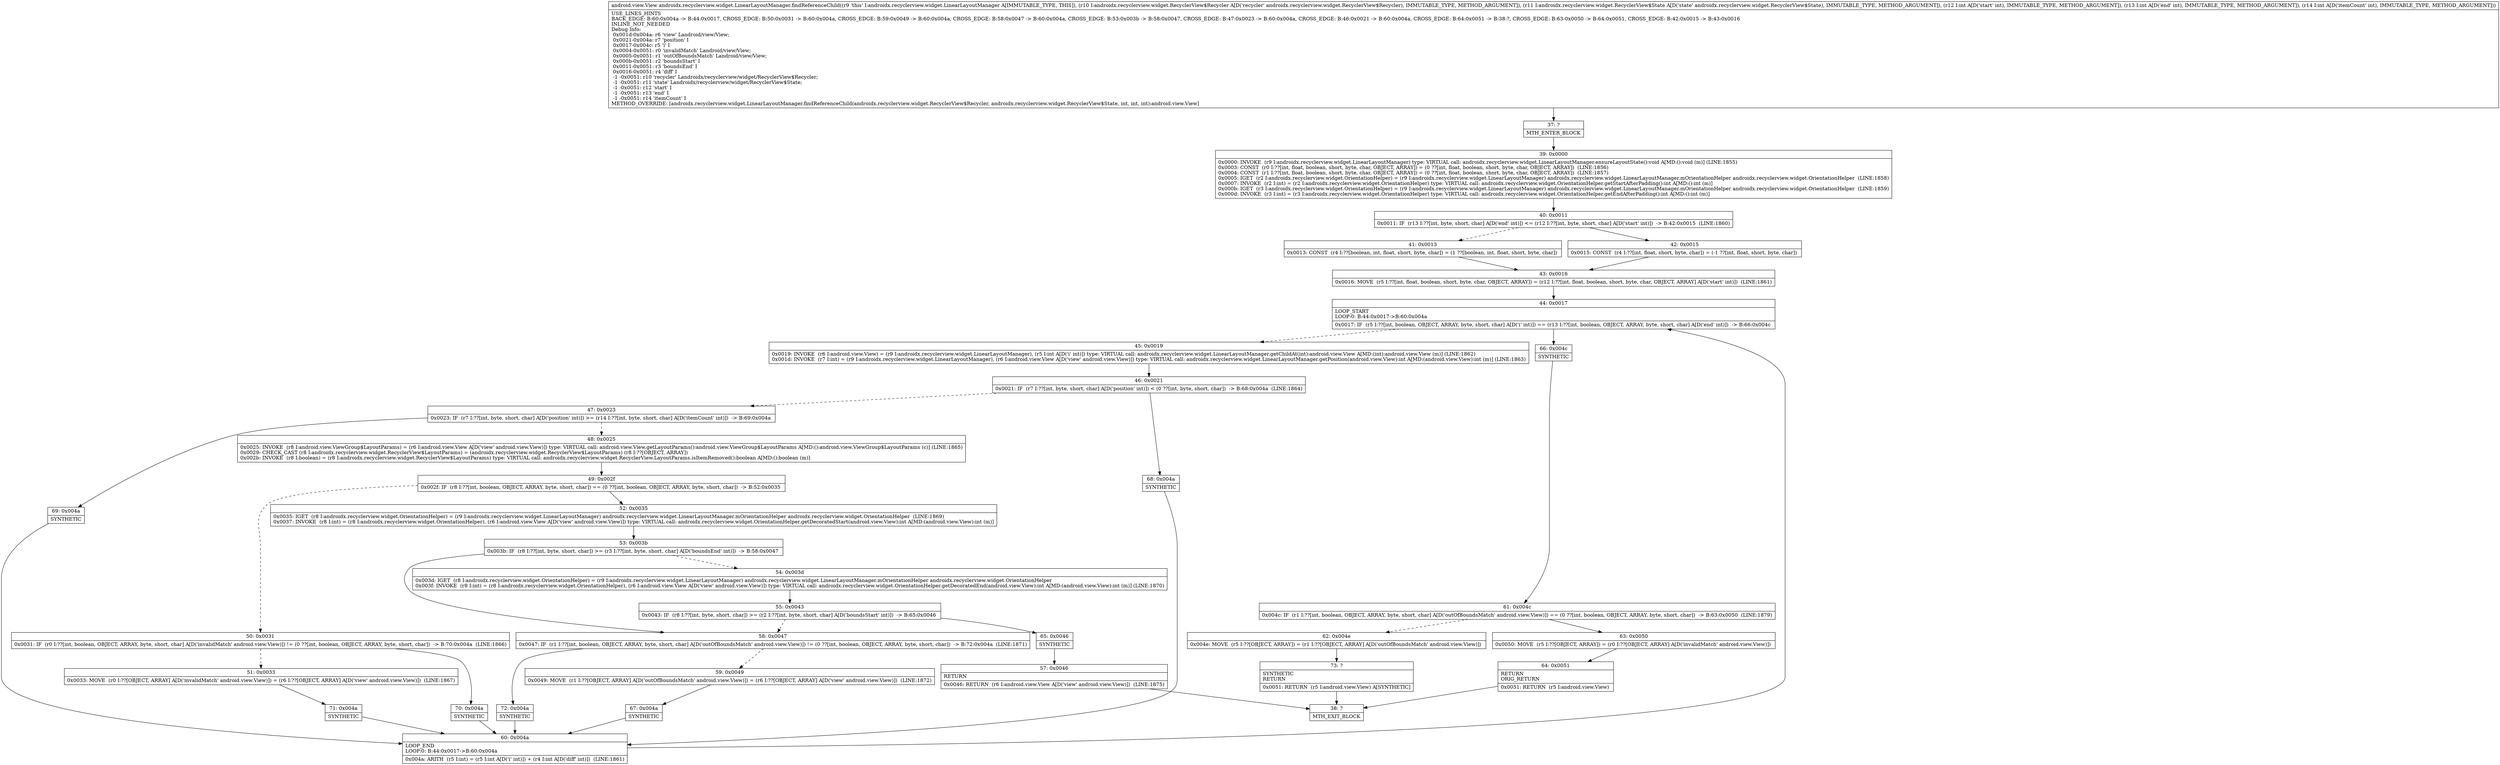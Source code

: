 digraph "CFG forandroidx.recyclerview.widget.LinearLayoutManager.findReferenceChild(Landroidx\/recyclerview\/widget\/RecyclerView$Recycler;Landroidx\/recyclerview\/widget\/RecyclerView$State;III)Landroid\/view\/View;" {
Node_37 [shape=record,label="{37\:\ ?|MTH_ENTER_BLOCK\l}"];
Node_39 [shape=record,label="{39\:\ 0x0000|0x0000: INVOKE  (r9 I:androidx.recyclerview.widget.LinearLayoutManager) type: VIRTUAL call: androidx.recyclerview.widget.LinearLayoutManager.ensureLayoutState():void A[MD:():void (m)] (LINE:1855)\l0x0003: CONST  (r0 I:??[int, float, boolean, short, byte, char, OBJECT, ARRAY]) = (0 ??[int, float, boolean, short, byte, char, OBJECT, ARRAY])  (LINE:1856)\l0x0004: CONST  (r1 I:??[int, float, boolean, short, byte, char, OBJECT, ARRAY]) = (0 ??[int, float, boolean, short, byte, char, OBJECT, ARRAY])  (LINE:1857)\l0x0005: IGET  (r2 I:androidx.recyclerview.widget.OrientationHelper) = (r9 I:androidx.recyclerview.widget.LinearLayoutManager) androidx.recyclerview.widget.LinearLayoutManager.mOrientationHelper androidx.recyclerview.widget.OrientationHelper  (LINE:1858)\l0x0007: INVOKE  (r2 I:int) = (r2 I:androidx.recyclerview.widget.OrientationHelper) type: VIRTUAL call: androidx.recyclerview.widget.OrientationHelper.getStartAfterPadding():int A[MD:():int (m)]\l0x000b: IGET  (r3 I:androidx.recyclerview.widget.OrientationHelper) = (r9 I:androidx.recyclerview.widget.LinearLayoutManager) androidx.recyclerview.widget.LinearLayoutManager.mOrientationHelper androidx.recyclerview.widget.OrientationHelper  (LINE:1859)\l0x000d: INVOKE  (r3 I:int) = (r3 I:androidx.recyclerview.widget.OrientationHelper) type: VIRTUAL call: androidx.recyclerview.widget.OrientationHelper.getEndAfterPadding():int A[MD:():int (m)]\l}"];
Node_40 [shape=record,label="{40\:\ 0x0011|0x0011: IF  (r13 I:??[int, byte, short, char] A[D('end' int)]) \<= (r12 I:??[int, byte, short, char] A[D('start' int)])  \-\> B:42:0x0015  (LINE:1860)\l}"];
Node_41 [shape=record,label="{41\:\ 0x0013|0x0013: CONST  (r4 I:??[boolean, int, float, short, byte, char]) = (1 ??[boolean, int, float, short, byte, char]) \l}"];
Node_43 [shape=record,label="{43\:\ 0x0016|0x0016: MOVE  (r5 I:??[int, float, boolean, short, byte, char, OBJECT, ARRAY]) = (r12 I:??[int, float, boolean, short, byte, char, OBJECT, ARRAY] A[D('start' int)])  (LINE:1861)\l}"];
Node_44 [shape=record,label="{44\:\ 0x0017|LOOP_START\lLOOP:0: B:44:0x0017\-\>B:60:0x004a\l|0x0017: IF  (r5 I:??[int, boolean, OBJECT, ARRAY, byte, short, char] A[D('i' int)]) == (r13 I:??[int, boolean, OBJECT, ARRAY, byte, short, char] A[D('end' int)])  \-\> B:66:0x004c \l}"];
Node_45 [shape=record,label="{45\:\ 0x0019|0x0019: INVOKE  (r6 I:android.view.View) = (r9 I:androidx.recyclerview.widget.LinearLayoutManager), (r5 I:int A[D('i' int)]) type: VIRTUAL call: androidx.recyclerview.widget.LinearLayoutManager.getChildAt(int):android.view.View A[MD:(int):android.view.View (m)] (LINE:1862)\l0x001d: INVOKE  (r7 I:int) = (r9 I:androidx.recyclerview.widget.LinearLayoutManager), (r6 I:android.view.View A[D('view' android.view.View)]) type: VIRTUAL call: androidx.recyclerview.widget.LinearLayoutManager.getPosition(android.view.View):int A[MD:(android.view.View):int (m)] (LINE:1863)\l}"];
Node_46 [shape=record,label="{46\:\ 0x0021|0x0021: IF  (r7 I:??[int, byte, short, char] A[D('position' int)]) \< (0 ??[int, byte, short, char])  \-\> B:68:0x004a  (LINE:1864)\l}"];
Node_47 [shape=record,label="{47\:\ 0x0023|0x0023: IF  (r7 I:??[int, byte, short, char] A[D('position' int)]) \>= (r14 I:??[int, byte, short, char] A[D('itemCount' int)])  \-\> B:69:0x004a \l}"];
Node_48 [shape=record,label="{48\:\ 0x0025|0x0025: INVOKE  (r8 I:android.view.ViewGroup$LayoutParams) = (r6 I:android.view.View A[D('view' android.view.View)]) type: VIRTUAL call: android.view.View.getLayoutParams():android.view.ViewGroup$LayoutParams A[MD:():android.view.ViewGroup$LayoutParams (c)] (LINE:1865)\l0x0029: CHECK_CAST (r8 I:androidx.recyclerview.widget.RecyclerView$LayoutParams) = (androidx.recyclerview.widget.RecyclerView$LayoutParams) (r8 I:??[OBJECT, ARRAY]) \l0x002b: INVOKE  (r8 I:boolean) = (r8 I:androidx.recyclerview.widget.RecyclerView$LayoutParams) type: VIRTUAL call: androidx.recyclerview.widget.RecyclerView.LayoutParams.isItemRemoved():boolean A[MD:():boolean (m)]\l}"];
Node_49 [shape=record,label="{49\:\ 0x002f|0x002f: IF  (r8 I:??[int, boolean, OBJECT, ARRAY, byte, short, char]) == (0 ??[int, boolean, OBJECT, ARRAY, byte, short, char])  \-\> B:52:0x0035 \l}"];
Node_50 [shape=record,label="{50\:\ 0x0031|0x0031: IF  (r0 I:??[int, boolean, OBJECT, ARRAY, byte, short, char] A[D('invalidMatch' android.view.View)]) != (0 ??[int, boolean, OBJECT, ARRAY, byte, short, char])  \-\> B:70:0x004a  (LINE:1866)\l}"];
Node_51 [shape=record,label="{51\:\ 0x0033|0x0033: MOVE  (r0 I:??[OBJECT, ARRAY] A[D('invalidMatch' android.view.View)]) = (r6 I:??[OBJECT, ARRAY] A[D('view' android.view.View)])  (LINE:1867)\l}"];
Node_71 [shape=record,label="{71\:\ 0x004a|SYNTHETIC\l}"];
Node_60 [shape=record,label="{60\:\ 0x004a|LOOP_END\lLOOP:0: B:44:0x0017\-\>B:60:0x004a\l|0x004a: ARITH  (r5 I:int) = (r5 I:int A[D('i' int)]) + (r4 I:int A[D('diff' int)])  (LINE:1861)\l}"];
Node_70 [shape=record,label="{70\:\ 0x004a|SYNTHETIC\l}"];
Node_52 [shape=record,label="{52\:\ 0x0035|0x0035: IGET  (r8 I:androidx.recyclerview.widget.OrientationHelper) = (r9 I:androidx.recyclerview.widget.LinearLayoutManager) androidx.recyclerview.widget.LinearLayoutManager.mOrientationHelper androidx.recyclerview.widget.OrientationHelper  (LINE:1869)\l0x0037: INVOKE  (r8 I:int) = (r8 I:androidx.recyclerview.widget.OrientationHelper), (r6 I:android.view.View A[D('view' android.view.View)]) type: VIRTUAL call: androidx.recyclerview.widget.OrientationHelper.getDecoratedStart(android.view.View):int A[MD:(android.view.View):int (m)]\l}"];
Node_53 [shape=record,label="{53\:\ 0x003b|0x003b: IF  (r8 I:??[int, byte, short, char]) \>= (r3 I:??[int, byte, short, char] A[D('boundsEnd' int)])  \-\> B:58:0x0047 \l}"];
Node_54 [shape=record,label="{54\:\ 0x003d|0x003d: IGET  (r8 I:androidx.recyclerview.widget.OrientationHelper) = (r9 I:androidx.recyclerview.widget.LinearLayoutManager) androidx.recyclerview.widget.LinearLayoutManager.mOrientationHelper androidx.recyclerview.widget.OrientationHelper \l0x003f: INVOKE  (r8 I:int) = (r8 I:androidx.recyclerview.widget.OrientationHelper), (r6 I:android.view.View A[D('view' android.view.View)]) type: VIRTUAL call: androidx.recyclerview.widget.OrientationHelper.getDecoratedEnd(android.view.View):int A[MD:(android.view.View):int (m)] (LINE:1870)\l}"];
Node_55 [shape=record,label="{55\:\ 0x0043|0x0043: IF  (r8 I:??[int, byte, short, char]) \>= (r2 I:??[int, byte, short, char] A[D('boundsStart' int)])  \-\> B:65:0x0046 \l}"];
Node_65 [shape=record,label="{65\:\ 0x0046|SYNTHETIC\l}"];
Node_57 [shape=record,label="{57\:\ 0x0046|RETURN\l|0x0046: RETURN  (r6 I:android.view.View A[D('view' android.view.View)])  (LINE:1875)\l}"];
Node_38 [shape=record,label="{38\:\ ?|MTH_EXIT_BLOCK\l}"];
Node_58 [shape=record,label="{58\:\ 0x0047|0x0047: IF  (r1 I:??[int, boolean, OBJECT, ARRAY, byte, short, char] A[D('outOfBoundsMatch' android.view.View)]) != (0 ??[int, boolean, OBJECT, ARRAY, byte, short, char])  \-\> B:72:0x004a  (LINE:1871)\l}"];
Node_59 [shape=record,label="{59\:\ 0x0049|0x0049: MOVE  (r1 I:??[OBJECT, ARRAY] A[D('outOfBoundsMatch' android.view.View)]) = (r6 I:??[OBJECT, ARRAY] A[D('view' android.view.View)])  (LINE:1872)\l}"];
Node_67 [shape=record,label="{67\:\ 0x004a|SYNTHETIC\l}"];
Node_72 [shape=record,label="{72\:\ 0x004a|SYNTHETIC\l}"];
Node_69 [shape=record,label="{69\:\ 0x004a|SYNTHETIC\l}"];
Node_68 [shape=record,label="{68\:\ 0x004a|SYNTHETIC\l}"];
Node_66 [shape=record,label="{66\:\ 0x004c|SYNTHETIC\l}"];
Node_61 [shape=record,label="{61\:\ 0x004c|0x004c: IF  (r1 I:??[int, boolean, OBJECT, ARRAY, byte, short, char] A[D('outOfBoundsMatch' android.view.View)]) == (0 ??[int, boolean, OBJECT, ARRAY, byte, short, char])  \-\> B:63:0x0050  (LINE:1879)\l}"];
Node_62 [shape=record,label="{62\:\ 0x004e|0x004e: MOVE  (r5 I:??[OBJECT, ARRAY]) = (r1 I:??[OBJECT, ARRAY] A[D('outOfBoundsMatch' android.view.View)]) \l}"];
Node_73 [shape=record,label="{73\:\ ?|SYNTHETIC\lRETURN\l|0x0051: RETURN  (r5 I:android.view.View) A[SYNTHETIC]\l}"];
Node_63 [shape=record,label="{63\:\ 0x0050|0x0050: MOVE  (r5 I:??[OBJECT, ARRAY]) = (r0 I:??[OBJECT, ARRAY] A[D('invalidMatch' android.view.View)]) \l}"];
Node_64 [shape=record,label="{64\:\ 0x0051|RETURN\lORIG_RETURN\l|0x0051: RETURN  (r5 I:android.view.View) \l}"];
Node_42 [shape=record,label="{42\:\ 0x0015|0x0015: CONST  (r4 I:??[int, float, short, byte, char]) = (\-1 ??[int, float, short, byte, char]) \l}"];
MethodNode[shape=record,label="{android.view.View androidx.recyclerview.widget.LinearLayoutManager.findReferenceChild((r9 'this' I:androidx.recyclerview.widget.LinearLayoutManager A[IMMUTABLE_TYPE, THIS]), (r10 I:androidx.recyclerview.widget.RecyclerView$Recycler A[D('recycler' androidx.recyclerview.widget.RecyclerView$Recycler), IMMUTABLE_TYPE, METHOD_ARGUMENT]), (r11 I:androidx.recyclerview.widget.RecyclerView$State A[D('state' androidx.recyclerview.widget.RecyclerView$State), IMMUTABLE_TYPE, METHOD_ARGUMENT]), (r12 I:int A[D('start' int), IMMUTABLE_TYPE, METHOD_ARGUMENT]), (r13 I:int A[D('end' int), IMMUTABLE_TYPE, METHOD_ARGUMENT]), (r14 I:int A[D('itemCount' int), IMMUTABLE_TYPE, METHOD_ARGUMENT]))  | USE_LINES_HINTS\lBACK_EDGE: B:60:0x004a \-\> B:44:0x0017, CROSS_EDGE: B:50:0x0031 \-\> B:60:0x004a, CROSS_EDGE: B:59:0x0049 \-\> B:60:0x004a, CROSS_EDGE: B:58:0x0047 \-\> B:60:0x004a, CROSS_EDGE: B:53:0x003b \-\> B:58:0x0047, CROSS_EDGE: B:47:0x0023 \-\> B:60:0x004a, CROSS_EDGE: B:46:0x0021 \-\> B:60:0x004a, CROSS_EDGE: B:64:0x0051 \-\> B:38:?, CROSS_EDGE: B:63:0x0050 \-\> B:64:0x0051, CROSS_EDGE: B:42:0x0015 \-\> B:43:0x0016\lINLINE_NOT_NEEDED\lDebug Info:\l  0x001d\-0x004a: r6 'view' Landroid\/view\/View;\l  0x0021\-0x004a: r7 'position' I\l  0x0017\-0x004c: r5 'i' I\l  0x0004\-0x0051: r0 'invalidMatch' Landroid\/view\/View;\l  0x0005\-0x0051: r1 'outOfBoundsMatch' Landroid\/view\/View;\l  0x000b\-0x0051: r2 'boundsStart' I\l  0x0011\-0x0051: r3 'boundsEnd' I\l  0x0016\-0x0051: r4 'diff' I\l  \-1 \-0x0051: r10 'recycler' Landroidx\/recyclerview\/widget\/RecyclerView$Recycler;\l  \-1 \-0x0051: r11 'state' Landroidx\/recyclerview\/widget\/RecyclerView$State;\l  \-1 \-0x0051: r12 'start' I\l  \-1 \-0x0051: r13 'end' I\l  \-1 \-0x0051: r14 'itemCount' I\lMETHOD_OVERRIDE: [androidx.recyclerview.widget.LinearLayoutManager.findReferenceChild(androidx.recyclerview.widget.RecyclerView$Recycler, androidx.recyclerview.widget.RecyclerView$State, int, int, int):android.view.View]\l}"];
MethodNode -> Node_37;Node_37 -> Node_39;
Node_39 -> Node_40;
Node_40 -> Node_41[style=dashed];
Node_40 -> Node_42;
Node_41 -> Node_43;
Node_43 -> Node_44;
Node_44 -> Node_45[style=dashed];
Node_44 -> Node_66;
Node_45 -> Node_46;
Node_46 -> Node_47[style=dashed];
Node_46 -> Node_68;
Node_47 -> Node_48[style=dashed];
Node_47 -> Node_69;
Node_48 -> Node_49;
Node_49 -> Node_50[style=dashed];
Node_49 -> Node_52;
Node_50 -> Node_51[style=dashed];
Node_50 -> Node_70;
Node_51 -> Node_71;
Node_71 -> Node_60;
Node_60 -> Node_44;
Node_70 -> Node_60;
Node_52 -> Node_53;
Node_53 -> Node_54[style=dashed];
Node_53 -> Node_58;
Node_54 -> Node_55;
Node_55 -> Node_58[style=dashed];
Node_55 -> Node_65;
Node_65 -> Node_57;
Node_57 -> Node_38;
Node_58 -> Node_59[style=dashed];
Node_58 -> Node_72;
Node_59 -> Node_67;
Node_67 -> Node_60;
Node_72 -> Node_60;
Node_69 -> Node_60;
Node_68 -> Node_60;
Node_66 -> Node_61;
Node_61 -> Node_62[style=dashed];
Node_61 -> Node_63;
Node_62 -> Node_73;
Node_73 -> Node_38;
Node_63 -> Node_64;
Node_64 -> Node_38;
Node_42 -> Node_43;
}

